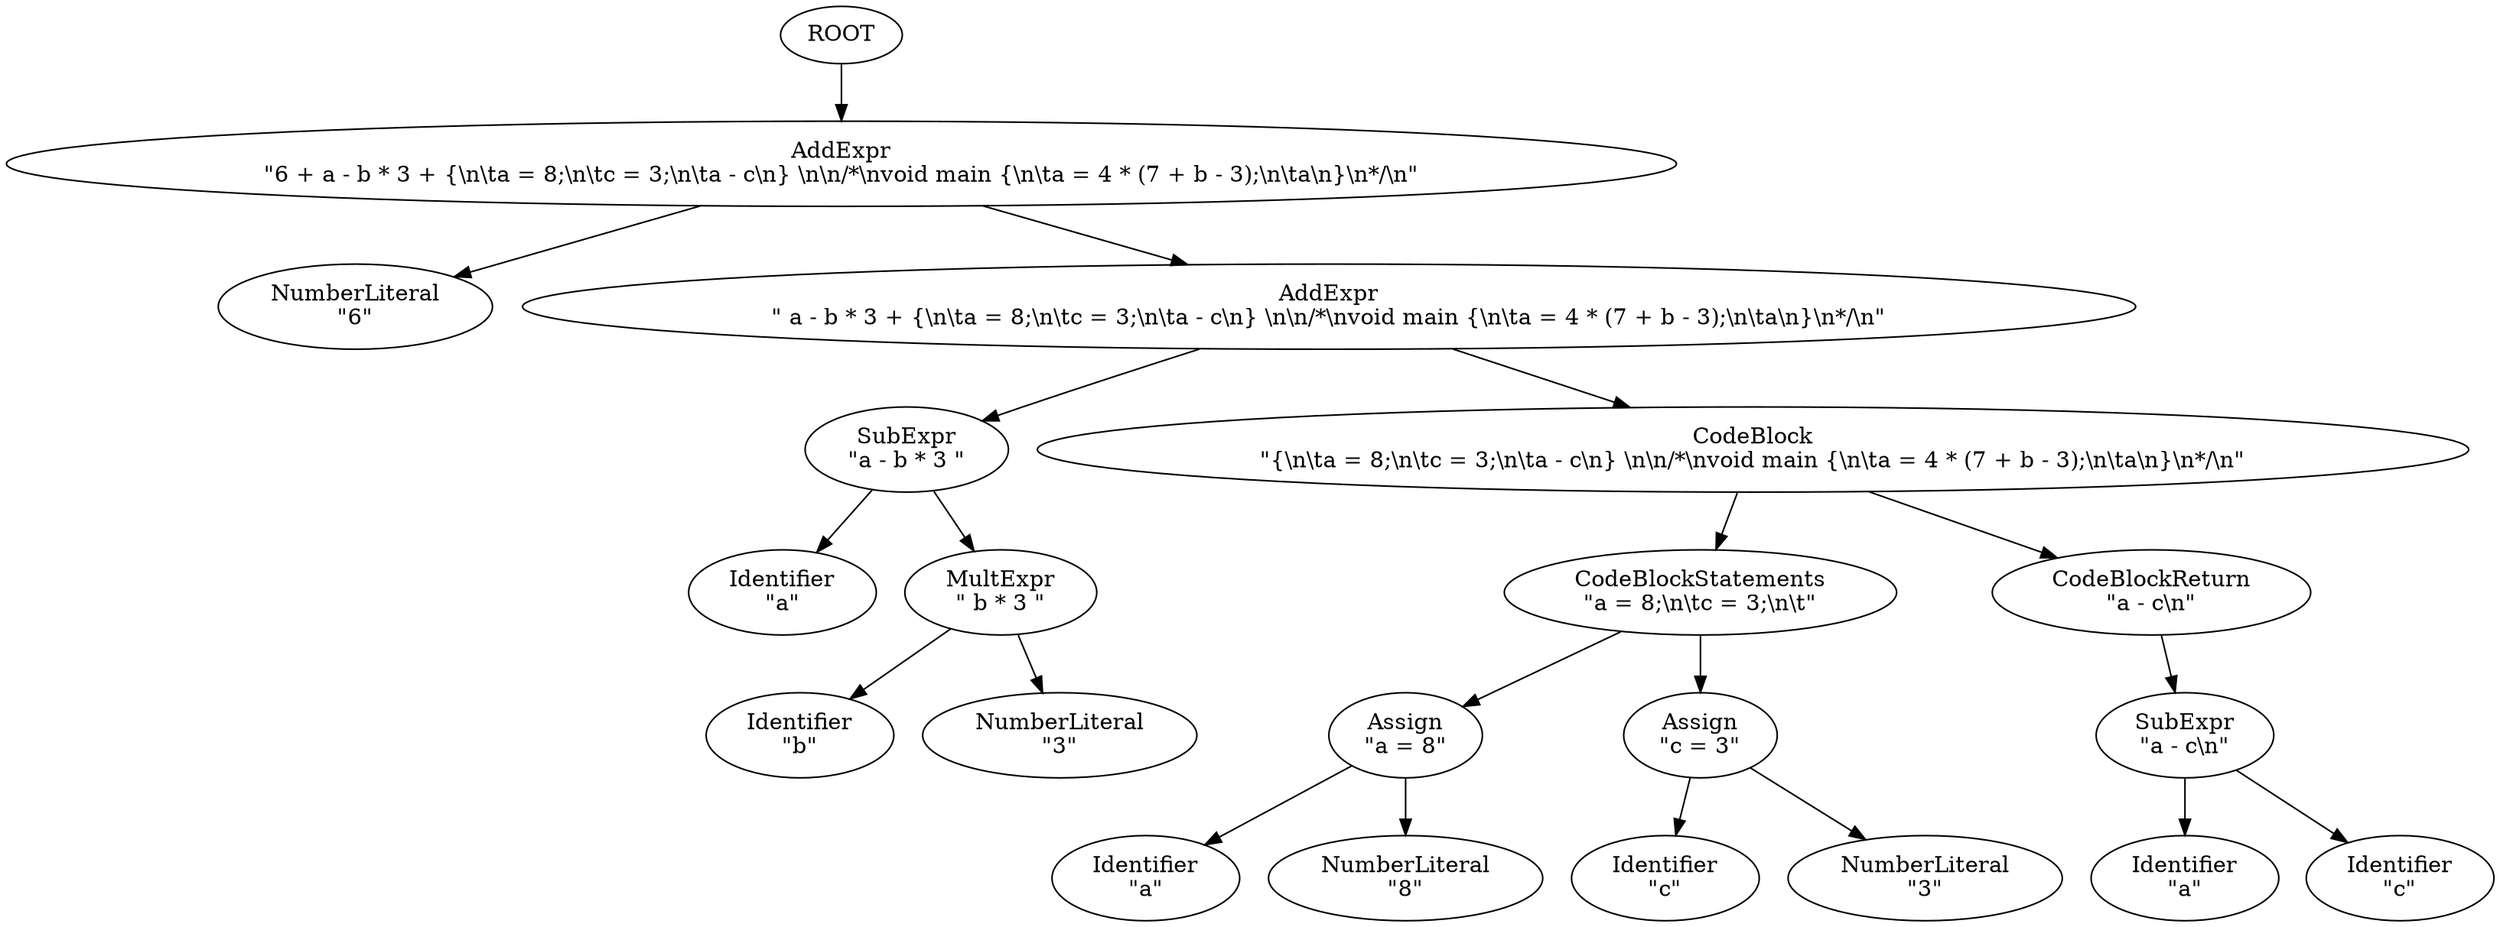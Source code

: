 digraph parse_tree
{
  x0x55f761a706a0 [ label="ROOT" ]
  x0x55f761a706a0 -> { x0x55f761a74ec0 }
  x0x55f761a74ec0 [ label="AddExpr\n\"6 + a - b * 3 + {\\n\\ta = 8;\\n\\tc = 3;\\n\\ta - c\\n} \\n\\n/*\\nvoid main {\\n\\ta = 4 * (7 + b - 3);\\n\\ta\\n}\\n*/\\n\"" ]
  x0x55f761a74ec0 -> { x0x55f761a75100, x0x55f761a75580 }
  x0x55f761a75100 [ label="NumberLiteral\n\"6\"" ]
  x0x55f761a75580 [ label="AddExpr\n\" a - b * 3 + {\\n\\ta = 8;\\n\\tc = 3;\\n\\ta - c\\n} \\n\\n/*\\nvoid main {\\n\\ta = 4 * (7 + b - 3);\\n\\ta\\n}\\n*/\\n\"" ]
  x0x55f761a75580 -> { x0x55f761a75070, x0x55f761a75c30 }
  x0x55f761a75070 [ label="SubExpr\n\"a - b * 3 \"" ]
  x0x55f761a75070 -> { x0x55f761a759f0, x0x55f761a752b0 }
  x0x55f761a759f0 [ label="Identifier\n\"a\"" ]
  x0x55f761a752b0 [ label="MultExpr\n\" b * 3 \"" ]
  x0x55f761a752b0 -> { x0x55f761a74fe0, x0x55f761a75840 }
  x0x55f761a74fe0 [ label="Identifier\n\"b\"" ]
  x0x55f761a75840 [ label="NumberLiteral\n\"3\"" ]
  x0x55f761a75c30 [ label="CodeBlock\n\"{\\n\\ta = 8;\\n\\tc = 3;\\n\\ta - c\\n} \\n\\n/*\\nvoid main {\\n\\ta = 4 * (7 + b - 3);\\n\\ta\\n}\\n*/\\n\"" ]
  x0x55f761a75c30 -> { x0x55f761a75f90, x0x55f761a76d70 }
  x0x55f761a75f90 [ label="CodeBlockStatements\n\"a = 8;\\n\\tc = 3;\\n\\t\"" ]
  x0x55f761a75f90 -> { x0x55f761a75cc0, x0x55f761a76590 }
  x0x55f761a75cc0 [ label="Assign\n\"a = 8\"" ]
  x0x55f761a75cc0 -> { x0x55f761a76ce0, x0x55f761a767d0 }
  x0x55f761a76ce0 [ label="Identifier\n\"a\"" ]
  x0x55f761a767d0 [ label="NumberLiteral\n\"8\"" ]
  x0x55f761a76590 [ label="Assign\n\"c = 3\"" ]
  x0x55f761a76590 -> { x0x55f761a76e90, x0x55f761a76140 }
  x0x55f761a76e90 [ label="Identifier\n\"c\"" ]
  x0x55f761a76140 [ label="NumberLiteral\n\"3\"" ]
  x0x55f761a76d70 [ label="CodeBlockReturn\n\"a - c\\n\"" ]
  x0x55f761a76d70 -> { x0x55f761a75d50 }
  x0x55f761a75d50 [ label="SubExpr\n\"a - c\\n\"" ]
  x0x55f761a75d50 -> { x0x55f761a76b30, x0x55f761a76aa0 }
  x0x55f761a76b30 [ label="Identifier\n\"a\"" ]
  x0x55f761a76aa0 [ label="Identifier\n\"c\"" ]
}
